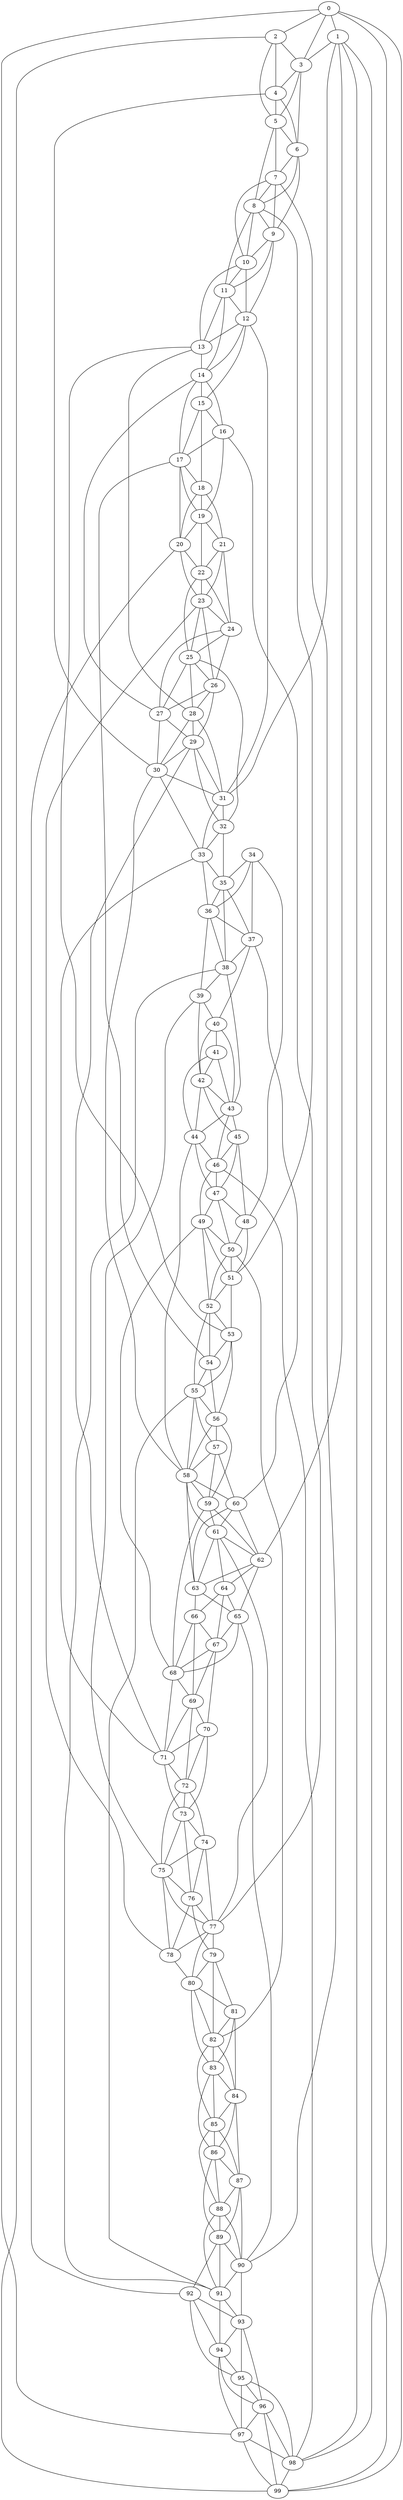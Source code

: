 strict graph "watts_strogatz_graph(100,6,0.1)" {
0;
1;
2;
3;
4;
5;
6;
7;
8;
9;
10;
11;
12;
13;
14;
15;
16;
17;
18;
19;
20;
21;
22;
23;
24;
25;
26;
27;
28;
29;
30;
31;
32;
33;
34;
35;
36;
37;
38;
39;
40;
41;
42;
43;
44;
45;
46;
47;
48;
49;
50;
51;
52;
53;
54;
55;
56;
57;
58;
59;
60;
61;
62;
63;
64;
65;
66;
67;
68;
69;
70;
71;
72;
73;
74;
75;
76;
77;
78;
79;
80;
81;
82;
83;
84;
85;
86;
87;
88;
89;
90;
91;
92;
93;
94;
95;
96;
97;
98;
99;
0 -- 1  [is_available=True, prob="0.897144669397"];
0 -- 2  [is_available=True, prob="0.462645953562"];
0 -- 3  [is_available=True, prob="0.753613699265"];
0 -- 97  [is_available=True, prob="0.870583466848"];
0 -- 98  [is_available=True, prob="0.16929603542"];
0 -- 99  [is_available=True, prob="1.0"];
1 -- 99  [is_available=True, prob="0.0839241139076"];
1 -- 98  [is_available=True, prob="1.0"];
1 -- 3  [is_available=True, prob="1.0"];
1 -- 62  [is_available=True, prob="0.427224501481"];
1 -- 31  [is_available=True, prob="0.27221643828"];
2 -- 3  [is_available=True, prob="0.576833116762"];
2 -- 4  [is_available=True, prob="0.217947857879"];
2 -- 5  [is_available=True, prob="0.286844489694"];
2 -- 99  [is_available=True, prob="0.643936962338"];
3 -- 4  [is_available=True, prob="0.964261924596"];
3 -- 5  [is_available=True, prob="1.0"];
3 -- 6  [is_available=True, prob="1.0"];
4 -- 5  [is_available=True, prob="0.0528849583689"];
4 -- 6  [is_available=True, prob="0.605174713709"];
4 -- 30  [is_available=True, prob="0.718689737593"];
5 -- 6  [is_available=True, prob="0.54761855998"];
5 -- 7  [is_available=True, prob="1.0"];
5 -- 8  [is_available=True, prob="1.0"];
6 -- 7  [is_available=True, prob="0.549778356692"];
6 -- 8  [is_available=True, prob="0.163079138916"];
6 -- 9  [is_available=True, prob="0.347537235722"];
7 -- 8  [is_available=True, prob="0.502673328291"];
7 -- 9  [is_available=True, prob="0.680976861945"];
7 -- 10  [is_available=True, prob="1.0"];
7 -- 90  [is_available=True, prob="0.525447018992"];
8 -- 9  [is_available=True, prob="1.0"];
8 -- 10  [is_available=True, prob="1.0"];
8 -- 11  [is_available=True, prob="0.0349454905557"];
8 -- 51  [is_available=True, prob="0.984319936696"];
9 -- 10  [is_available=True, prob="1.0"];
9 -- 11  [is_available=True, prob="0.397220550317"];
9 -- 12  [is_available=True, prob="1.0"];
10 -- 11  [is_available=True, prob="0.287818099089"];
10 -- 12  [is_available=True, prob="0.553342532666"];
10 -- 13  [is_available=True, prob="1.0"];
11 -- 12  [is_available=True, prob="0.388349089982"];
11 -- 13  [is_available=True, prob="0.00635056703015"];
11 -- 14  [is_available=True, prob="1.0"];
12 -- 13  [is_available=True, prob="0.354872878705"];
12 -- 14  [is_available=True, prob="0.440327285775"];
12 -- 15  [is_available=True, prob="1.0"];
12 -- 31  [is_available=True, prob="0.279298944677"];
13 -- 14  [is_available=True, prob="0.606623665804"];
13 -- 53  [is_available=True, prob="0.539775207512"];
13 -- 28  [is_available=True, prob="1.0"];
14 -- 15  [is_available=True, prob="0.549835108423"];
14 -- 16  [is_available=True, prob="1.0"];
14 -- 17  [is_available=True, prob="0.361312472306"];
14 -- 27  [is_available=True, prob="1.0"];
15 -- 16  [is_available=True, prob="0.54198304126"];
15 -- 17  [is_available=True, prob="0.978518856244"];
15 -- 18  [is_available=True, prob="1.0"];
16 -- 77  [is_available=True, prob="0.237751541685"];
16 -- 17  [is_available=True, prob="1.0"];
16 -- 19  [is_available=True, prob="1.0"];
17 -- 18  [is_available=True, prob="0.955755319323"];
17 -- 19  [is_available=True, prob="1.0"];
17 -- 20  [is_available=True, prob="0.947399246657"];
17 -- 54  [is_available=True, prob="0.489083730383"];
18 -- 19  [is_available=True, prob="1.0"];
18 -- 20  [is_available=True, prob="0.717046846927"];
18 -- 21  [is_available=True, prob="0.399092778505"];
19 -- 20  [is_available=True, prob="1.0"];
19 -- 21  [is_available=True, prob="0.477469517281"];
19 -- 22  [is_available=True, prob="0.780363294492"];
20 -- 22  [is_available=True, prob="0.495264456977"];
20 -- 23  [is_available=True, prob="0.574071032563"];
20 -- 92  [is_available=True, prob="0.660494201393"];
21 -- 22  [is_available=True, prob="0.184341435972"];
21 -- 23  [is_available=True, prob="0.911444015722"];
21 -- 24  [is_available=True, prob="0.54483004558"];
22 -- 23  [is_available=True, prob="1.0"];
22 -- 24  [is_available=True, prob="1.0"];
22 -- 25  [is_available=True, prob="0.795293962569"];
23 -- 78  [is_available=True, prob="0.626322927589"];
23 -- 24  [is_available=True, prob="0.834086158736"];
23 -- 25  [is_available=True, prob="0.0280182399285"];
23 -- 26  [is_available=True, prob="0.473670352667"];
24 -- 25  [is_available=True, prob="1.0"];
24 -- 26  [is_available=True, prob="0.481051818"];
24 -- 27  [is_available=True, prob="0.850642767457"];
25 -- 32  [is_available=True, prob="0.84913695185"];
25 -- 26  [is_available=True, prob="0.766299115243"];
25 -- 27  [is_available=True, prob="0.72852016928"];
25 -- 28  [is_available=True, prob="0.88820446503"];
26 -- 27  [is_available=True, prob="0.561060631911"];
26 -- 28  [is_available=True, prob="1.0"];
26 -- 29  [is_available=True, prob="1.0"];
27 -- 29  [is_available=True, prob="0.864872776866"];
27 -- 30  [is_available=True, prob="0.202970260972"];
28 -- 29  [is_available=True, prob="0.718219191518"];
28 -- 30  [is_available=True, prob="1.0"];
28 -- 31  [is_available=True, prob="1.0"];
29 -- 32  [is_available=True, prob="1.0"];
29 -- 71  [is_available=True, prob="0.834708267259"];
29 -- 30  [is_available=True, prob="1.0"];
29 -- 31  [is_available=True, prob="0.51742761197"];
30 -- 33  [is_available=True, prob="0.395277342694"];
30 -- 58  [is_available=True, prob="1.0"];
30 -- 31  [is_available=True, prob="0.335445852816"];
31 -- 32  [is_available=True, prob="1.0"];
31 -- 33  [is_available=True, prob="0.836771104619"];
32 -- 33  [is_available=True, prob="0.625935910168"];
32 -- 35  [is_available=True, prob="0.399151158748"];
33 -- 35  [is_available=True, prob="0.866321620178"];
33 -- 36  [is_available=True, prob="0.856593241533"];
33 -- 71  [is_available=True, prob="0.986949666345"];
34 -- 35  [is_available=True, prob="1.0"];
34 -- 36  [is_available=True, prob="0.55618143958"];
34 -- 37  [is_available=True, prob="1.0"];
34 -- 48  [is_available=True, prob="0.159537725617"];
35 -- 36  [is_available=True, prob="0.315687558193"];
35 -- 37  [is_available=True, prob="1.0"];
35 -- 38  [is_available=True, prob="0.435301785844"];
36 -- 37  [is_available=True, prob="0.542595392398"];
36 -- 38  [is_available=True, prob="0.398176065717"];
36 -- 39  [is_available=True, prob="1.0"];
37 -- 38  [is_available=True, prob="0.487095605028"];
37 -- 40  [is_available=True, prob="0.877118079997"];
37 -- 60  [is_available=True, prob="0.27887505534"];
38 -- 39  [is_available=True, prob="0.936752837384"];
38 -- 43  [is_available=True, prob="1.0"];
38 -- 91  [is_available=True, prob="1.0"];
39 -- 40  [is_available=True, prob="0.844740074729"];
39 -- 42  [is_available=True, prob="0.682943707546"];
39 -- 75  [is_available=True, prob="1.0"];
40 -- 41  [is_available=True, prob="1.0"];
40 -- 42  [is_available=True, prob="0.570918993784"];
40 -- 43  [is_available=True, prob="0.245841461612"];
41 -- 42  [is_available=True, prob="1.0"];
41 -- 43  [is_available=True, prob="0.779446959948"];
41 -- 44  [is_available=True, prob="0.528212345409"];
42 -- 43  [is_available=True, prob="0.0991060441115"];
42 -- 44  [is_available=True, prob="1.0"];
42 -- 45  [is_available=True, prob="0.675880367534"];
43 -- 44  [is_available=True, prob="0.978138834663"];
43 -- 45  [is_available=True, prob="1.0"];
43 -- 46  [is_available=True, prob="0.0855276004505"];
44 -- 46  [is_available=True, prob="0.837296401851"];
44 -- 47  [is_available=True, prob="0.28083501884"];
44 -- 58  [is_available=True, prob="0.331953170423"];
45 -- 46  [is_available=True, prob="0.144587926779"];
45 -- 47  [is_available=True, prob="1.0"];
45 -- 48  [is_available=True, prob="1.0"];
46 -- 98  [is_available=True, prob="0.428973406204"];
46 -- 47  [is_available=True, prob="0.224841004727"];
46 -- 49  [is_available=True, prob="0.716704590367"];
47 -- 48  [is_available=True, prob="1.0"];
47 -- 49  [is_available=True, prob="0.994884566498"];
47 -- 50  [is_available=True, prob="1.0"];
48 -- 50  [is_available=True, prob="0.165098625816"];
48 -- 51  [is_available=True, prob="1.0"];
49 -- 68  [is_available=True, prob="1.0"];
49 -- 50  [is_available=True, prob="0.991138672579"];
49 -- 51  [is_available=True, prob="0.641139081558"];
49 -- 52  [is_available=True, prob="0.967776803417"];
50 -- 82  [is_available=True, prob="1.0"];
50 -- 51  [is_available=True, prob="0.105808651466"];
50 -- 52  [is_available=True, prob="1.0"];
51 -- 52  [is_available=True, prob="1.0"];
51 -- 53  [is_available=True, prob="0.81231598009"];
52 -- 53  [is_available=True, prob="1.0"];
52 -- 54  [is_available=True, prob="0.178254946728"];
52 -- 55  [is_available=True, prob="0.428286678144"];
53 -- 54  [is_available=True, prob="0.386534314766"];
53 -- 55  [is_available=True, prob="0.16950805651"];
53 -- 56  [is_available=True, prob="1.0"];
54 -- 55  [is_available=True, prob="1.0"];
54 -- 56  [is_available=True, prob="0.134628495801"];
55 -- 56  [is_available=True, prob="0.215358792091"];
55 -- 57  [is_available=True, prob="1.0"];
55 -- 58  [is_available=True, prob="0.432070812008"];
55 -- 91  [is_available=True, prob="0.89418151242"];
56 -- 57  [is_available=True, prob="0.41843614108"];
56 -- 58  [is_available=True, prob="0.299236648467"];
56 -- 59  [is_available=True, prob="1.0"];
57 -- 58  [is_available=True, prob="1.0"];
57 -- 59  [is_available=True, prob="0.105296112784"];
57 -- 60  [is_available=True, prob="0.744089835066"];
58 -- 59  [is_available=True, prob="1.0"];
58 -- 60  [is_available=True, prob="0.189729082456"];
58 -- 61  [is_available=True, prob="0.774820484142"];
58 -- 63  [is_available=True, prob="0.865563943244"];
59 -- 68  [is_available=True, prob="1.0"];
59 -- 61  [is_available=True, prob="0.532549370605"];
59 -- 62  [is_available=True, prob="1.0"];
60 -- 61  [is_available=True, prob="1.0"];
60 -- 62  [is_available=True, prob="0.977900156461"];
60 -- 63  [is_available=True, prob="0.462837134356"];
61 -- 64  [is_available=True, prob="0.956632679415"];
61 -- 77  [is_available=True, prob="1.0"];
61 -- 62  [is_available=True, prob="0.574343865775"];
61 -- 63  [is_available=True, prob="0.347567865621"];
62 -- 64  [is_available=True, prob="0.498542431041"];
62 -- 65  [is_available=True, prob="1.0"];
62 -- 63  [is_available=True, prob="1.0"];
63 -- 65  [is_available=True, prob="0.060484462037"];
63 -- 66  [is_available=True, prob="0.324894481242"];
64 -- 65  [is_available=True, prob="0.318037483377"];
64 -- 66  [is_available=True, prob="0.477707387091"];
64 -- 67  [is_available=True, prob="0.178025353159"];
65 -- 67  [is_available=True, prob="0.846178519521"];
65 -- 68  [is_available=True, prob="0.316343783259"];
65 -- 90  [is_available=True, prob="1.0"];
66 -- 67  [is_available=True, prob="0.325550593455"];
66 -- 68  [is_available=True, prob="0.45175790577"];
66 -- 69  [is_available=True, prob="0.11116132921"];
67 -- 68  [is_available=True, prob="0.533694941785"];
67 -- 69  [is_available=True, prob="0.215096750392"];
67 -- 70  [is_available=True, prob="1.0"];
68 -- 69  [is_available=True, prob="0.89915112936"];
68 -- 71  [is_available=True, prob="0.141043683993"];
69 -- 70  [is_available=True, prob="1.0"];
69 -- 71  [is_available=True, prob="0.489230894965"];
69 -- 72  [is_available=True, prob="1.0"];
70 -- 71  [is_available=True, prob="0.797278085615"];
70 -- 72  [is_available=True, prob="0.343960891743"];
70 -- 73  [is_available=True, prob="0.377707240595"];
71 -- 72  [is_available=True, prob="0.682807853093"];
71 -- 73  [is_available=True, prob="1.0"];
72 -- 73  [is_available=True, prob="1.0"];
72 -- 74  [is_available=True, prob="0.392209499081"];
72 -- 75  [is_available=True, prob="0.805483517756"];
73 -- 74  [is_available=True, prob="1.0"];
73 -- 75  [is_available=True, prob="0.202503284002"];
73 -- 76  [is_available=True, prob="0.621954899991"];
74 -- 75  [is_available=True, prob="0.769474909541"];
74 -- 76  [is_available=True, prob="0.405988160736"];
74 -- 77  [is_available=True, prob="1.0"];
75 -- 76  [is_available=True, prob="0.320265055262"];
75 -- 77  [is_available=True, prob="1.0"];
75 -- 78  [is_available=True, prob="0.142636606652"];
76 -- 77  [is_available=True, prob="1.0"];
76 -- 78  [is_available=True, prob="0.588593320921"];
76 -- 79  [is_available=True, prob="0.884548411494"];
77 -- 78  [is_available=True, prob="0.941507093626"];
77 -- 79  [is_available=True, prob="1.0"];
77 -- 80  [is_available=True, prob="0.749039887851"];
78 -- 80  [is_available=True, prob="0.135608147885"];
79 -- 80  [is_available=True, prob="1.0"];
79 -- 81  [is_available=True, prob="1.0"];
79 -- 82  [is_available=True, prob="0.437185761244"];
80 -- 81  [is_available=True, prob="1.0"];
80 -- 82  [is_available=True, prob="1.0"];
80 -- 83  [is_available=True, prob="1.0"];
81 -- 82  [is_available=True, prob="1.0"];
81 -- 83  [is_available=True, prob="0.0553810829353"];
81 -- 84  [is_available=True, prob="0.151649020659"];
82 -- 83  [is_available=True, prob="0.385289494364"];
82 -- 84  [is_available=True, prob="1.0"];
82 -- 85  [is_available=True, prob="0.215725761218"];
83 -- 84  [is_available=True, prob="0.696996948759"];
83 -- 85  [is_available=True, prob="0.473517189386"];
83 -- 86  [is_available=True, prob="1.0"];
84 -- 85  [is_available=True, prob="0.47694573223"];
84 -- 86  [is_available=True, prob="0.322775770067"];
84 -- 87  [is_available=True, prob="0.0682297786169"];
85 -- 86  [is_available=True, prob="1.0"];
85 -- 87  [is_available=True, prob="0.174012193467"];
85 -- 88  [is_available=True, prob="0.832645501836"];
86 -- 87  [is_available=True, prob="0.820194875717"];
86 -- 88  [is_available=True, prob="0.995450170625"];
86 -- 89  [is_available=True, prob="0.17586406999"];
87 -- 88  [is_available=True, prob="0.323428526825"];
87 -- 89  [is_available=True, prob="1.0"];
87 -- 90  [is_available=True, prob="0.383909564681"];
88 -- 89  [is_available=True, prob="0.78954592303"];
88 -- 90  [is_available=True, prob="1.0"];
88 -- 91  [is_available=True, prob="0.492517364165"];
89 -- 90  [is_available=True, prob="0.252572949899"];
89 -- 91  [is_available=True, prob="1.0"];
89 -- 92  [is_available=True, prob="0.507473473283"];
90 -- 91  [is_available=True, prob="1.0"];
90 -- 93  [is_available=True, prob="0.929654872784"];
91 -- 93  [is_available=True, prob="0.206815408226"];
91 -- 94  [is_available=True, prob="1.0"];
92 -- 93  [is_available=True, prob="0.219716410491"];
92 -- 94  [is_available=True, prob="0.298721334228"];
92 -- 95  [is_available=True, prob="0.959533449583"];
93 -- 96  [is_available=True, prob="0.129586825596"];
93 -- 94  [is_available=True, prob="0.385230614913"];
93 -- 95  [is_available=True, prob="0.915216542681"];
94 -- 96  [is_available=True, prob="0.0900975589805"];
94 -- 97  [is_available=True, prob="0.733463606226"];
94 -- 95  [is_available=True, prob="0.600570378888"];
95 -- 96  [is_available=True, prob="0.668736666391"];
95 -- 97  [is_available=True, prob="0.0252114313539"];
95 -- 98  [is_available=True, prob="0.445732317174"];
96 -- 97  [is_available=True, prob="1.0"];
96 -- 98  [is_available=True, prob="0.700453174278"];
96 -- 99  [is_available=True, prob="0.131013415953"];
97 -- 98  [is_available=True, prob="0.0979876862023"];
97 -- 99  [is_available=True, prob="1.0"];
98 -- 99  [is_available=True, prob="0.483099335894"];
}
